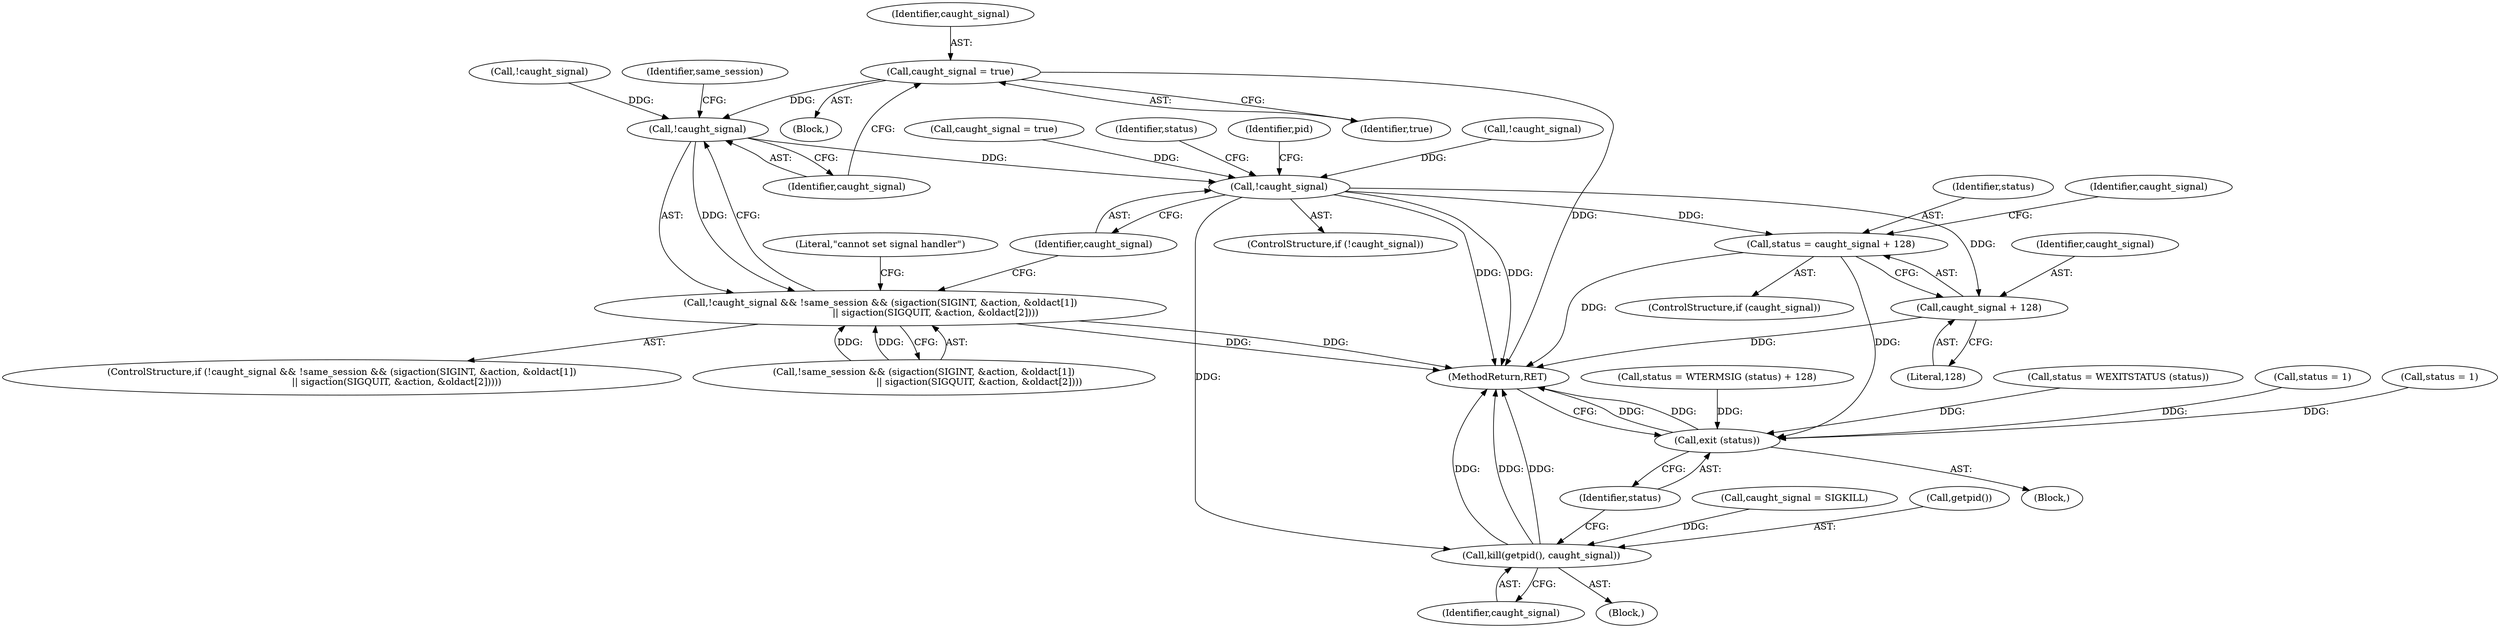 digraph "0_util-linux_dffab154d29a288aa171ff50263ecc8f2e14a891@API" {
"1000267" [label="(Call,caught_signal = true)"];
"1000272" [label="(Call,!caught_signal)"];
"1000271" [label="(Call,!caught_signal && !same_session && (sigaction(SIGINT, &action, &oldact[1])\n                                     || sigaction(SIGQUIT, &action, &oldact[2])))"];
"1000302" [label="(Call,!caught_signal)"];
"1000372" [label="(Call,status = caught_signal + 128)"];
"1000447" [label="(Call,exit (status))"];
"1000374" [label="(Call,caught_signal + 128)"];
"1000444" [label="(Call,kill(getpid(), caught_signal))"];
"1000448" [label="(Identifier,status)"];
"1000302" [label="(Call,!caught_signal)"];
"1000273" [label="(Identifier,caught_signal)"];
"1000270" [label="(ControlStructure,if (!caught_signal && !same_session && (sigaction(SIGINT, &action, &oldact[1])\n                                     || sigaction(SIGQUIT, &action, &oldact[2]))))"];
"1000444" [label="(Call,kill(getpid(), caught_signal))"];
"1000297" [label="(Literal,\"cannot set signal handler\")"];
"1000446" [label="(Identifier,caught_signal)"];
"1000376" [label="(Literal,128)"];
"1000372" [label="(Call,status = caught_signal + 128)"];
"1000303" [label="(Identifier,caught_signal)"];
"1000365" [label="(Call,status = WEXITSTATUS (status))"];
"1000272" [label="(Call,!caught_signal)"];
"1000271" [label="(Call,!caught_signal && !same_session && (sigaction(SIGINT, &action, &oldact[1])\n                                     || sigaction(SIGQUIT, &action, &oldact[2])))"];
"1000269" [label="(Identifier,true)"];
"1000267" [label="(Call,caught_signal = true)"];
"1000298" [label="(Call,caught_signal = true)"];
"1000373" [label="(Identifier,status)"];
"1000399" [label="(Block,)"];
"1000382" [label="(Call,status = 1)"];
"1000383" [label="(Identifier,status)"];
"1000370" [label="(ControlStructure,if (caught_signal))"];
"1000440" [label="(Call,caught_signal = SIGKILL)"];
"1000263" [label="(Block,)"];
"1000309" [label="(Identifier,pid)"];
"1000192" [label="(Call,!caught_signal)"];
"1000375" [label="(Identifier,caught_signal)"];
"1000386" [label="(Identifier,caught_signal)"];
"1000445" [label="(Call,getpid())"];
"1000447" [label="(Call,exit (status))"];
"1000374" [label="(Call,caught_signal + 128)"];
"1000108" [label="(Block,)"];
"1000237" [label="(Call,!caught_signal)"];
"1000301" [label="(ControlStructure,if (!caught_signal))"];
"1000276" [label="(Identifier,same_session)"];
"1000378" [label="(Call,status = 1)"];
"1000268" [label="(Identifier,caught_signal)"];
"1000274" [label="(Call,!same_session && (sigaction(SIGINT, &action, &oldact[1])\n                                     || sigaction(SIGQUIT, &action, &oldact[2])))"];
"1000449" [label="(MethodReturn,RET)"];
"1000358" [label="(Call,status = WTERMSIG (status) + 128)"];
"1000267" -> "1000263"  [label="AST: "];
"1000267" -> "1000269"  [label="CFG: "];
"1000268" -> "1000267"  [label="AST: "];
"1000269" -> "1000267"  [label="AST: "];
"1000273" -> "1000267"  [label="CFG: "];
"1000267" -> "1000449"  [label="DDG: "];
"1000267" -> "1000272"  [label="DDG: "];
"1000272" -> "1000271"  [label="AST: "];
"1000272" -> "1000273"  [label="CFG: "];
"1000273" -> "1000272"  [label="AST: "];
"1000276" -> "1000272"  [label="CFG: "];
"1000271" -> "1000272"  [label="CFG: "];
"1000272" -> "1000271"  [label="DDG: "];
"1000237" -> "1000272"  [label="DDG: "];
"1000272" -> "1000302"  [label="DDG: "];
"1000271" -> "1000270"  [label="AST: "];
"1000271" -> "1000274"  [label="CFG: "];
"1000274" -> "1000271"  [label="AST: "];
"1000297" -> "1000271"  [label="CFG: "];
"1000303" -> "1000271"  [label="CFG: "];
"1000271" -> "1000449"  [label="DDG: "];
"1000271" -> "1000449"  [label="DDG: "];
"1000274" -> "1000271"  [label="DDG: "];
"1000274" -> "1000271"  [label="DDG: "];
"1000302" -> "1000301"  [label="AST: "];
"1000302" -> "1000303"  [label="CFG: "];
"1000303" -> "1000302"  [label="AST: "];
"1000309" -> "1000302"  [label="CFG: "];
"1000383" -> "1000302"  [label="CFG: "];
"1000302" -> "1000449"  [label="DDG: "];
"1000302" -> "1000449"  [label="DDG: "];
"1000298" -> "1000302"  [label="DDG: "];
"1000192" -> "1000302"  [label="DDG: "];
"1000302" -> "1000372"  [label="DDG: "];
"1000302" -> "1000374"  [label="DDG: "];
"1000302" -> "1000444"  [label="DDG: "];
"1000372" -> "1000370"  [label="AST: "];
"1000372" -> "1000374"  [label="CFG: "];
"1000373" -> "1000372"  [label="AST: "];
"1000374" -> "1000372"  [label="AST: "];
"1000386" -> "1000372"  [label="CFG: "];
"1000372" -> "1000449"  [label="DDG: "];
"1000372" -> "1000447"  [label="DDG: "];
"1000447" -> "1000108"  [label="AST: "];
"1000447" -> "1000448"  [label="CFG: "];
"1000448" -> "1000447"  [label="AST: "];
"1000449" -> "1000447"  [label="CFG: "];
"1000447" -> "1000449"  [label="DDG: "];
"1000447" -> "1000449"  [label="DDG: "];
"1000382" -> "1000447"  [label="DDG: "];
"1000378" -> "1000447"  [label="DDG: "];
"1000365" -> "1000447"  [label="DDG: "];
"1000358" -> "1000447"  [label="DDG: "];
"1000374" -> "1000376"  [label="CFG: "];
"1000375" -> "1000374"  [label="AST: "];
"1000376" -> "1000374"  [label="AST: "];
"1000374" -> "1000449"  [label="DDG: "];
"1000444" -> "1000399"  [label="AST: "];
"1000444" -> "1000446"  [label="CFG: "];
"1000445" -> "1000444"  [label="AST: "];
"1000446" -> "1000444"  [label="AST: "];
"1000448" -> "1000444"  [label="CFG: "];
"1000444" -> "1000449"  [label="DDG: "];
"1000444" -> "1000449"  [label="DDG: "];
"1000444" -> "1000449"  [label="DDG: "];
"1000440" -> "1000444"  [label="DDG: "];
}
